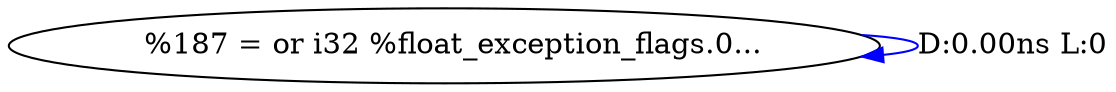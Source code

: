digraph {
Node0x4043600[label="  %187 = or i32 %float_exception_flags.0..."];
Node0x4043600 -> Node0x4043600[label="D:0.00ns L:0",color=blue];
}
